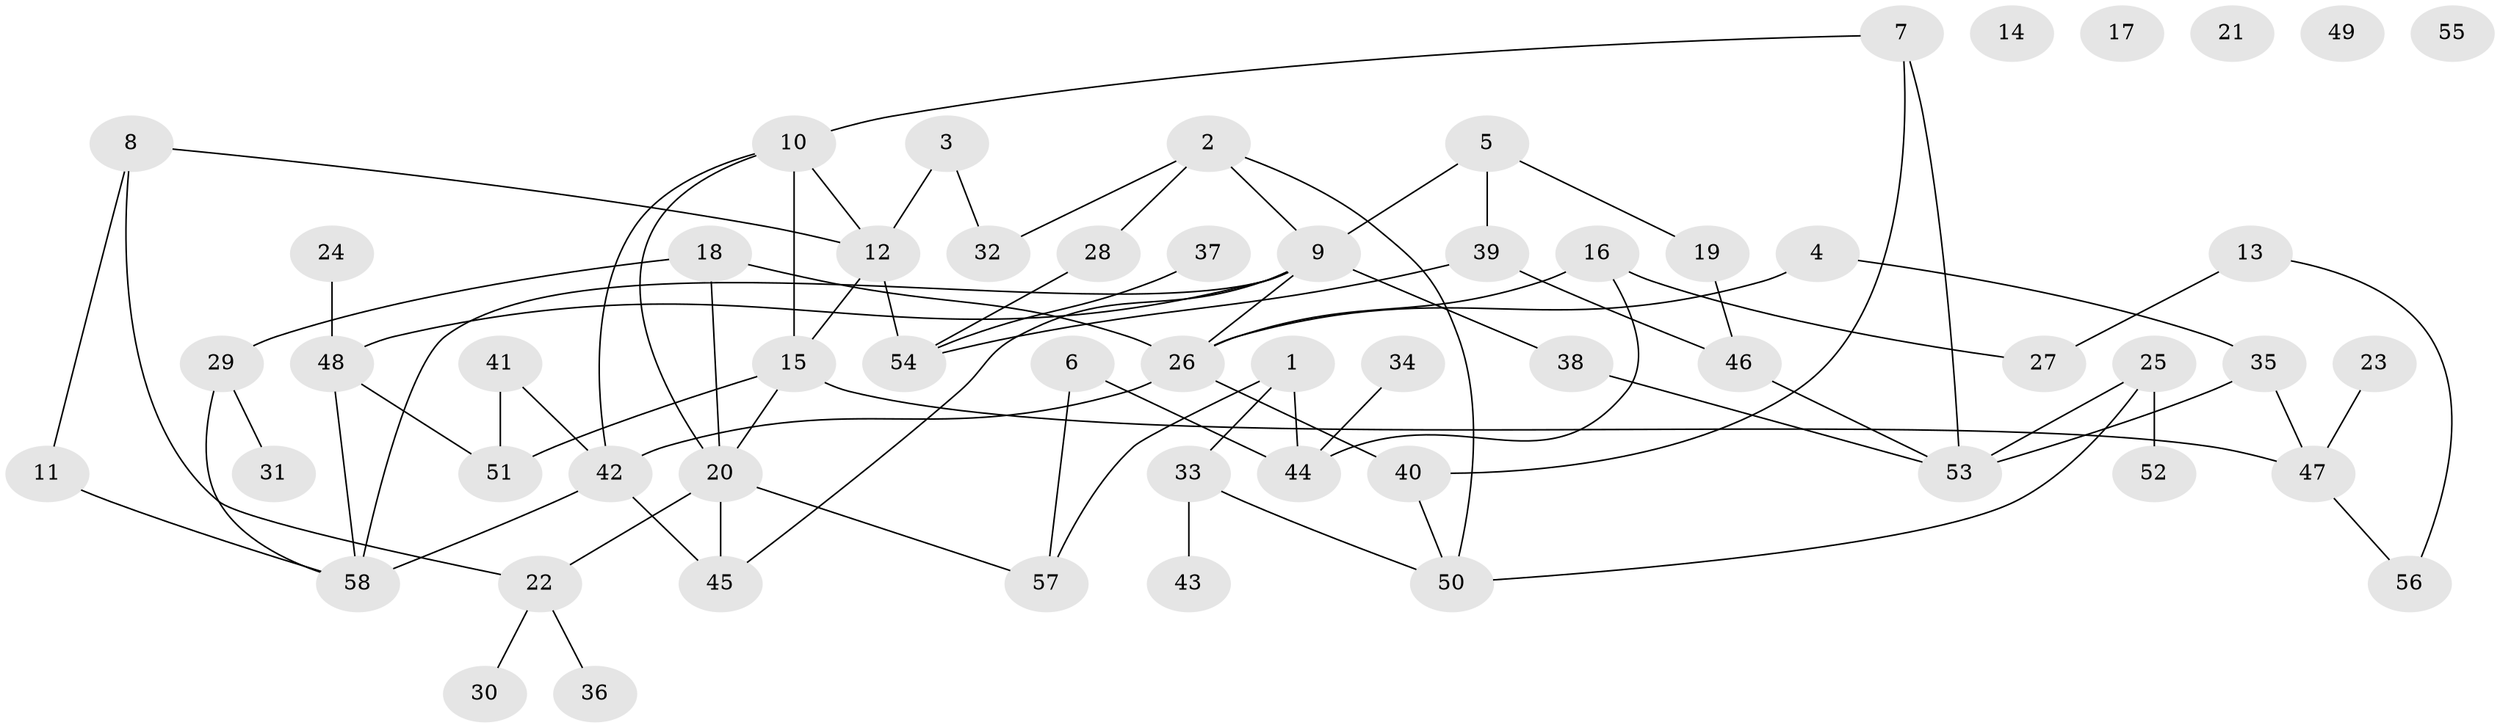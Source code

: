 // Generated by graph-tools (version 1.1) at 2025/49/03/09/25 03:49:07]
// undirected, 58 vertices, 79 edges
graph export_dot {
graph [start="1"]
  node [color=gray90,style=filled];
  1;
  2;
  3;
  4;
  5;
  6;
  7;
  8;
  9;
  10;
  11;
  12;
  13;
  14;
  15;
  16;
  17;
  18;
  19;
  20;
  21;
  22;
  23;
  24;
  25;
  26;
  27;
  28;
  29;
  30;
  31;
  32;
  33;
  34;
  35;
  36;
  37;
  38;
  39;
  40;
  41;
  42;
  43;
  44;
  45;
  46;
  47;
  48;
  49;
  50;
  51;
  52;
  53;
  54;
  55;
  56;
  57;
  58;
  1 -- 33;
  1 -- 44;
  1 -- 57;
  2 -- 9;
  2 -- 28;
  2 -- 32;
  2 -- 50;
  3 -- 12;
  3 -- 32;
  4 -- 26;
  4 -- 35;
  5 -- 9;
  5 -- 19;
  5 -- 39;
  6 -- 44;
  6 -- 57;
  7 -- 10;
  7 -- 40;
  7 -- 53;
  8 -- 11;
  8 -- 12;
  8 -- 22;
  9 -- 26;
  9 -- 38;
  9 -- 45;
  9 -- 48;
  9 -- 58;
  10 -- 12;
  10 -- 15;
  10 -- 20;
  10 -- 42;
  11 -- 58;
  12 -- 15;
  12 -- 54;
  13 -- 27;
  13 -- 56;
  15 -- 20;
  15 -- 47;
  15 -- 51;
  16 -- 26;
  16 -- 27;
  16 -- 44;
  18 -- 20;
  18 -- 26;
  18 -- 29;
  19 -- 46;
  20 -- 22;
  20 -- 45;
  20 -- 57;
  22 -- 30;
  22 -- 36;
  23 -- 47;
  24 -- 48;
  25 -- 50;
  25 -- 52;
  25 -- 53;
  26 -- 40;
  26 -- 42;
  28 -- 54;
  29 -- 31;
  29 -- 58;
  33 -- 43;
  33 -- 50;
  34 -- 44;
  35 -- 47;
  35 -- 53;
  37 -- 54;
  38 -- 53;
  39 -- 46;
  39 -- 54;
  40 -- 50;
  41 -- 42;
  41 -- 51;
  42 -- 45;
  42 -- 58;
  46 -- 53;
  47 -- 56;
  48 -- 51;
  48 -- 58;
}
